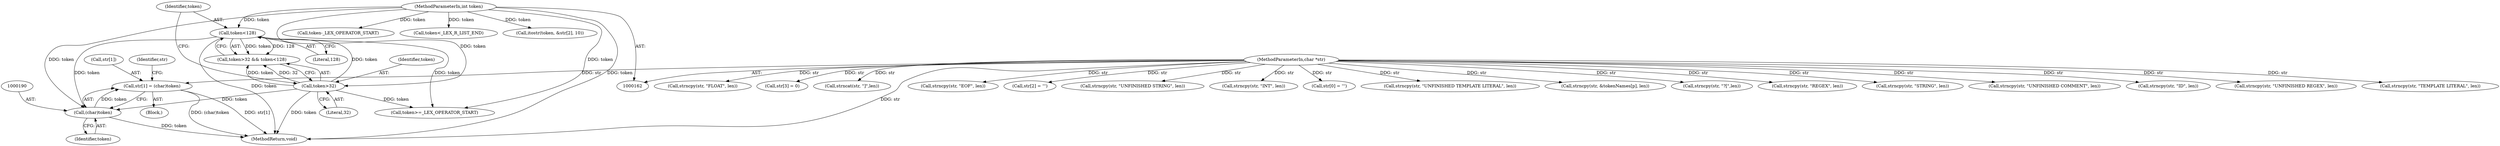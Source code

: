 digraph "0_Espruino_0a7619875bf79877907205f6bee08465b89ff10b_0@array" {
"1000185" [label="(Call,str[1] = (char)token)"];
"1000189" [label="(Call,(char)token)"];
"1000172" [label="(Call,token<128)"];
"1000169" [label="(Call,token>32)"];
"1000163" [label="(MethodParameterIn,int token)"];
"1000164" [label="(MethodParameterIn,char *str)"];
"1000175" [label="(Block,)"];
"1000186" [label="(Call,str[1])"];
"1000180" [label="(Call,str[0] = '\'')"];
"1000249" [label="(Call,strncpy(str, \"UNFINISHED TEMPLATE LITERAL\", len))"];
"1000321" [label="(Call,strncpy(str, &tokenNames[p], len))"];
"1000333" [label="(Call,strncpy(str, \"?[\",len))"];
"1000289" [label="(Call,token-_LEX_OPERATOR_START)"];
"1000169" [label="(Call,token>32)"];
"1000255" [label="(Call,strncpy(str, \"REGEX\", len))"];
"1000231" [label="(Call,strncpy(str, \"STRING\", len))"];
"1000191" [label="(Identifier,token)"];
"1000194" [label="(Identifier,str)"];
"1000267" [label="(Call,strncpy(str, \"UNFINISHED COMMENT\", len))"];
"1000213" [label="(Call,strncpy(str, \"ID\", len))"];
"1000274" [label="(Call,token>=_LEX_OPERATOR_START)"];
"1000174" [label="(Literal,128)"];
"1000261" [label="(Call,strncpy(str, \"UNFINISHED REGEX\", len))"];
"1000243" [label="(Call,strncpy(str, \"TEMPLATE LITERAL\", len))"];
"1000171" [label="(Literal,32)"];
"1000185" [label="(Call,str[1] = (char)token)"];
"1000225" [label="(Call,strncpy(str, \"FLOAT\", len))"];
"1000197" [label="(Call,str[3] = 0)"];
"1000344" [label="(Call,strncat(str, \"]\",len))"];
"1000189" [label="(Call,(char)token)"];
"1000173" [label="(Identifier,token)"];
"1000207" [label="(Call,strncpy(str, \"EOF\", len))"];
"1000277" [label="(Call,token<_LEX_R_LIST_END)"];
"1000337" [label="(Call,itostr(token, &str[2], 10))"];
"1000192" [label="(Call,str[2] = '\'')"];
"1000170" [label="(Identifier,token)"];
"1000348" [label="(MethodReturn,void)"];
"1000237" [label="(Call,strncpy(str, \"UNFINISHED STRING\", len))"];
"1000168" [label="(Call,token>32 && token<128)"];
"1000219" [label="(Call,strncpy(str, \"INT\", len))"];
"1000163" [label="(MethodParameterIn,int token)"];
"1000164" [label="(MethodParameterIn,char *str)"];
"1000172" [label="(Call,token<128)"];
"1000185" -> "1000175"  [label="AST: "];
"1000185" -> "1000189"  [label="CFG: "];
"1000186" -> "1000185"  [label="AST: "];
"1000189" -> "1000185"  [label="AST: "];
"1000194" -> "1000185"  [label="CFG: "];
"1000185" -> "1000348"  [label="DDG: str[1]"];
"1000185" -> "1000348"  [label="DDG: (char)token"];
"1000189" -> "1000185"  [label="DDG: token"];
"1000164" -> "1000185"  [label="DDG: str"];
"1000189" -> "1000191"  [label="CFG: "];
"1000190" -> "1000189"  [label="AST: "];
"1000191" -> "1000189"  [label="AST: "];
"1000189" -> "1000348"  [label="DDG: token"];
"1000172" -> "1000189"  [label="DDG: token"];
"1000169" -> "1000189"  [label="DDG: token"];
"1000163" -> "1000189"  [label="DDG: token"];
"1000172" -> "1000168"  [label="AST: "];
"1000172" -> "1000174"  [label="CFG: "];
"1000173" -> "1000172"  [label="AST: "];
"1000174" -> "1000172"  [label="AST: "];
"1000168" -> "1000172"  [label="CFG: "];
"1000172" -> "1000348"  [label="DDG: token"];
"1000172" -> "1000168"  [label="DDG: token"];
"1000172" -> "1000168"  [label="DDG: 128"];
"1000169" -> "1000172"  [label="DDG: token"];
"1000163" -> "1000172"  [label="DDG: token"];
"1000172" -> "1000274"  [label="DDG: token"];
"1000169" -> "1000168"  [label="AST: "];
"1000169" -> "1000171"  [label="CFG: "];
"1000170" -> "1000169"  [label="AST: "];
"1000171" -> "1000169"  [label="AST: "];
"1000173" -> "1000169"  [label="CFG: "];
"1000168" -> "1000169"  [label="CFG: "];
"1000169" -> "1000348"  [label="DDG: token"];
"1000169" -> "1000168"  [label="DDG: token"];
"1000169" -> "1000168"  [label="DDG: 32"];
"1000163" -> "1000169"  [label="DDG: token"];
"1000169" -> "1000274"  [label="DDG: token"];
"1000163" -> "1000162"  [label="AST: "];
"1000163" -> "1000348"  [label="DDG: token"];
"1000163" -> "1000274"  [label="DDG: token"];
"1000163" -> "1000277"  [label="DDG: token"];
"1000163" -> "1000289"  [label="DDG: token"];
"1000163" -> "1000337"  [label="DDG: token"];
"1000164" -> "1000162"  [label="AST: "];
"1000164" -> "1000348"  [label="DDG: str"];
"1000164" -> "1000180"  [label="DDG: str"];
"1000164" -> "1000192"  [label="DDG: str"];
"1000164" -> "1000197"  [label="DDG: str"];
"1000164" -> "1000207"  [label="DDG: str"];
"1000164" -> "1000213"  [label="DDG: str"];
"1000164" -> "1000219"  [label="DDG: str"];
"1000164" -> "1000225"  [label="DDG: str"];
"1000164" -> "1000231"  [label="DDG: str"];
"1000164" -> "1000237"  [label="DDG: str"];
"1000164" -> "1000243"  [label="DDG: str"];
"1000164" -> "1000249"  [label="DDG: str"];
"1000164" -> "1000255"  [label="DDG: str"];
"1000164" -> "1000261"  [label="DDG: str"];
"1000164" -> "1000267"  [label="DDG: str"];
"1000164" -> "1000321"  [label="DDG: str"];
"1000164" -> "1000333"  [label="DDG: str"];
"1000164" -> "1000344"  [label="DDG: str"];
}
